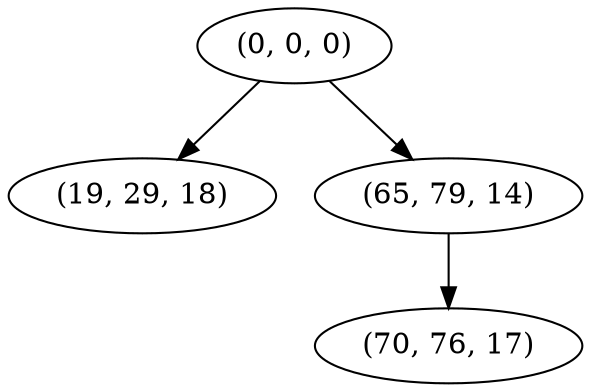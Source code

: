 digraph tree {
    "(0, 0, 0)";
    "(19, 29, 18)";
    "(65, 79, 14)";
    "(70, 76, 17)";
    "(0, 0, 0)" -> "(19, 29, 18)";
    "(0, 0, 0)" -> "(65, 79, 14)";
    "(65, 79, 14)" -> "(70, 76, 17)";
}
